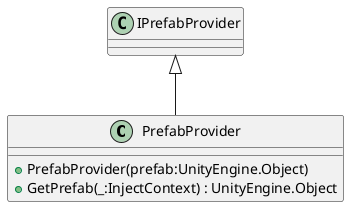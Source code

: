 @startuml
class PrefabProvider {
    + PrefabProvider(prefab:UnityEngine.Object)
    + GetPrefab(_:InjectContext) : UnityEngine.Object
}
IPrefabProvider <|-- PrefabProvider
@enduml
